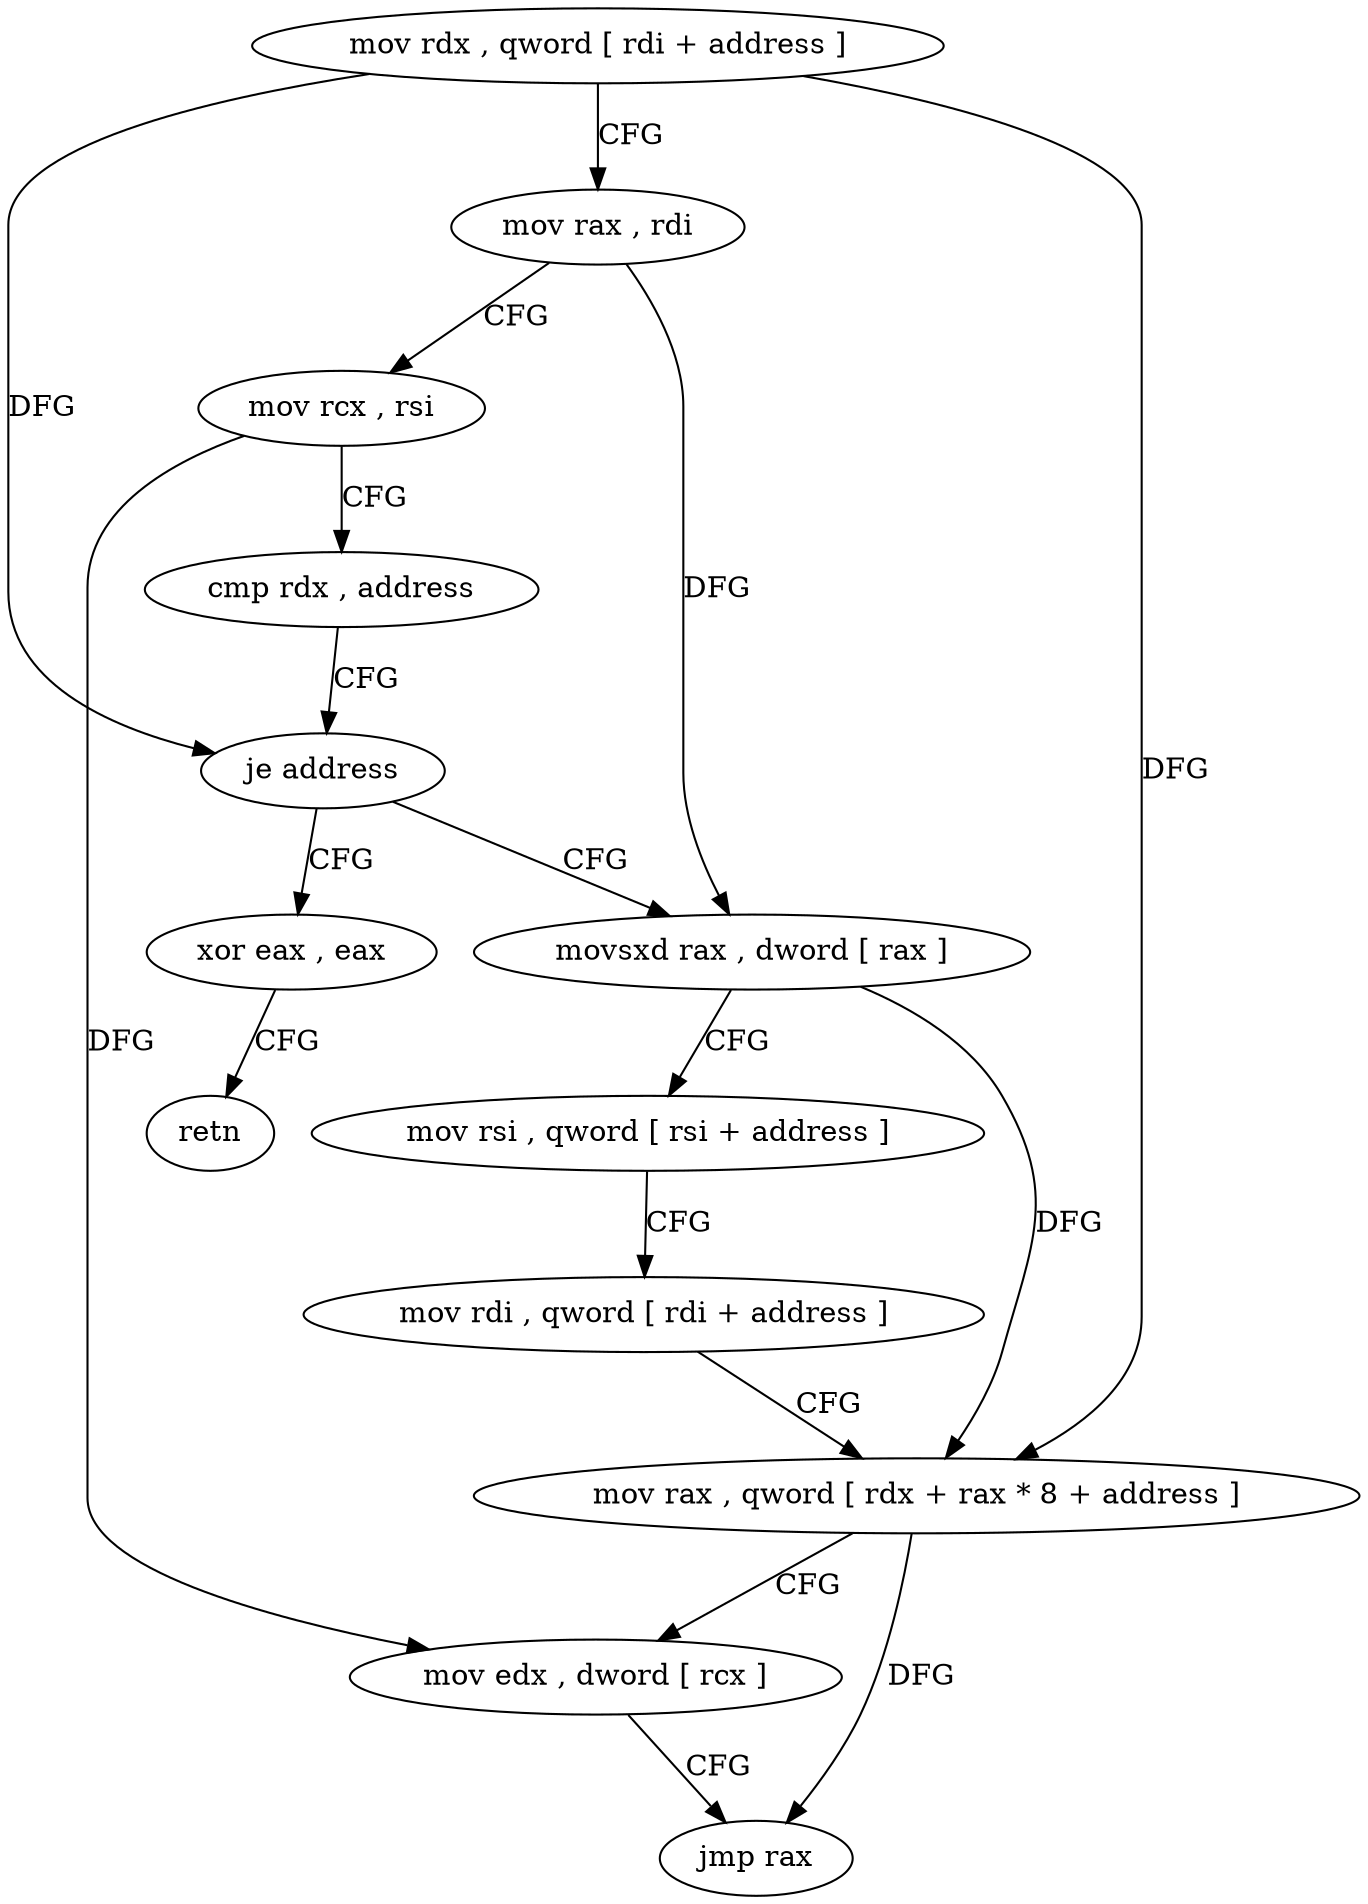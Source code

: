 digraph "func" {
"76944" [label = "mov rdx , qword [ rdi + address ]" ]
"76948" [label = "mov rax , rdi" ]
"76951" [label = "mov rcx , rsi" ]
"76954" [label = "cmp rdx , address" ]
"76961" [label = "je address" ]
"76992" [label = "xor eax , eax" ]
"76963" [label = "movsxd rax , dword [ rax ]" ]
"76994" [label = "retn" ]
"76966" [label = "mov rsi , qword [ rsi + address ]" ]
"76970" [label = "mov rdi , qword [ rdi + address ]" ]
"76974" [label = "mov rax , qword [ rdx + rax * 8 + address ]" ]
"76982" [label = "mov edx , dword [ rcx ]" ]
"76984" [label = "jmp rax" ]
"76944" -> "76948" [ label = "CFG" ]
"76944" -> "76961" [ label = "DFG" ]
"76944" -> "76974" [ label = "DFG" ]
"76948" -> "76951" [ label = "CFG" ]
"76948" -> "76963" [ label = "DFG" ]
"76951" -> "76954" [ label = "CFG" ]
"76951" -> "76982" [ label = "DFG" ]
"76954" -> "76961" [ label = "CFG" ]
"76961" -> "76992" [ label = "CFG" ]
"76961" -> "76963" [ label = "CFG" ]
"76992" -> "76994" [ label = "CFG" ]
"76963" -> "76966" [ label = "CFG" ]
"76963" -> "76974" [ label = "DFG" ]
"76966" -> "76970" [ label = "CFG" ]
"76970" -> "76974" [ label = "CFG" ]
"76974" -> "76982" [ label = "CFG" ]
"76974" -> "76984" [ label = "DFG" ]
"76982" -> "76984" [ label = "CFG" ]
}
